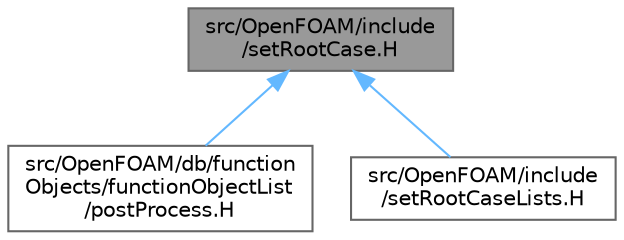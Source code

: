digraph "src/OpenFOAM/include/setRootCase.H"
{
 // LATEX_PDF_SIZE
  bgcolor="transparent";
  edge [fontname=Helvetica,fontsize=10,labelfontname=Helvetica,labelfontsize=10];
  node [fontname=Helvetica,fontsize=10,shape=box,height=0.2,width=0.4];
  Node1 [id="Node000001",label="src/OpenFOAM/include\l/setRootCase.H",height=0.2,width=0.4,color="gray40", fillcolor="grey60", style="filled", fontcolor="black",tooltip=" "];
  Node1 -> Node2 [id="edge1_Node000001_Node000002",dir="back",color="steelblue1",style="solid",tooltip=" "];
  Node2 [id="Node000002",label="src/OpenFOAM/db/function\lObjects/functionObjectList\l/postProcess.H",height=0.2,width=0.4,color="grey40", fillcolor="white", style="filled",URL="$postProcess_8H.html",tooltip="Execute application functionObjects to post-process existing results."];
  Node1 -> Node3 [id="edge2_Node000001_Node000003",dir="back",color="steelblue1",style="solid",tooltip=" "];
  Node3 [id="Node000003",label="src/OpenFOAM/include\l/setRootCaseLists.H",height=0.2,width=0.4,color="grey40", fillcolor="white", style="filled",URL="$setRootCaseLists_8H.html",tooltip=" "];
}

